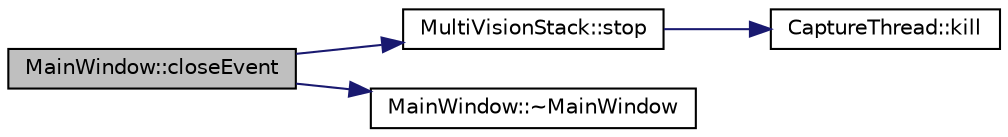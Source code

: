 digraph "MainWindow::closeEvent"
{
 // INTERACTIVE_SVG=YES
  edge [fontname="Helvetica",fontsize="10",labelfontname="Helvetica",labelfontsize="10"];
  node [fontname="Helvetica",fontsize="10",shape=record];
  rankdir="LR";
  Node1 [label="MainWindow::closeEvent",height=0.2,width=0.4,color="black", fillcolor="grey75", style="filled", fontcolor="black"];
  Node1 -> Node2 [color="midnightblue",fontsize="10",style="solid",fontname="Helvetica"];
  Node2 [label="MultiVisionStack::stop",height=0.2,width=0.4,color="black", fillcolor="white", style="filled",URL="$dc/d23/class_multi_vision_stack.html#aa13a0e0ac8ab100d9f9c5f4f1ac943d3"];
  Node2 -> Node3 [color="midnightblue",fontsize="10",style="solid",fontname="Helvetica"];
  Node3 [label="CaptureThread::kill",height=0.2,width=0.4,color="black", fillcolor="white", style="filled",URL="$d6/de9/class_capture_thread.html#ad090018bf9fca28b946fd2c0fa320e15"];
  Node1 -> Node4 [color="midnightblue",fontsize="10",style="solid",fontname="Helvetica"];
  Node4 [label="MainWindow::~MainWindow",height=0.2,width=0.4,color="black", fillcolor="white", style="filled",URL="$d9/dc6/class_main_window.html#ae98d00a93bc118200eeef9f9bba1dba7"];
}
